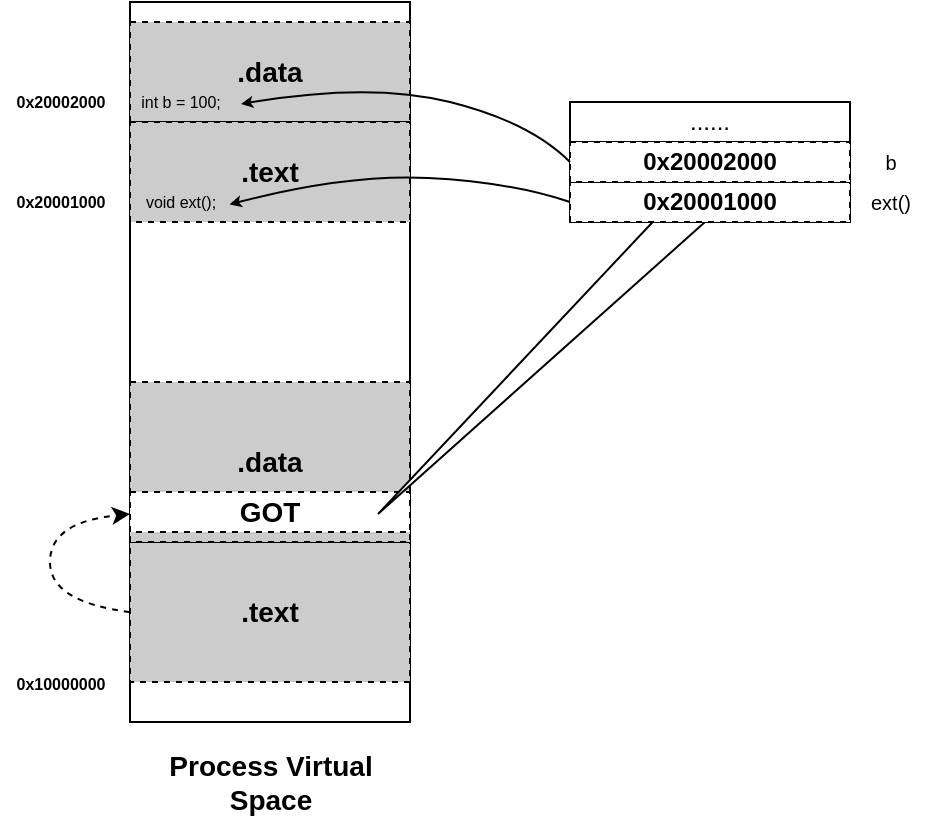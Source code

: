 <mxfile version="14.5.1" type="device"><diagram id="-l8LTzM8-EYCReT8Znl-" name="第 1 页"><mxGraphModel dx="622" dy="503" grid="1" gridSize="10" guides="1" tooltips="1" connect="1" arrows="1" fold="1" page="1" pageScale="1" pageWidth="827" pageHeight="1169" math="0" shadow="0"><root><mxCell id="0"/><mxCell id="1" parent="0"/><mxCell id="dzJN5QDpe8_w99gav0S3-59" value="" style="rounded=0;whiteSpace=wrap;html=1;shadow=0;sketch=0;fillColor=#FFFFFF;" vertex="1" parent="1"><mxGeometry x="280" y="160" width="140" height="360" as="geometry"/></mxCell><mxCell id="dzJN5QDpe8_w99gav0S3-60" value="&lt;b&gt;&lt;font style=&quot;font-size: 14px&quot;&gt;.data&lt;/font&gt;&lt;/b&gt;" style="rounded=0;whiteSpace=wrap;html=1;shadow=0;sketch=0;dashed=1;fillColor=#CCCCCC;" vertex="1" parent="1"><mxGeometry x="280" y="170" width="140" height="50" as="geometry"/></mxCell><mxCell id="dzJN5QDpe8_w99gav0S3-61" value="&lt;font style=&quot;font-size: 14px&quot;&gt;&lt;b&gt;.text&lt;/b&gt;&lt;/font&gt;" style="rounded=0;whiteSpace=wrap;html=1;shadow=0;sketch=0;dashed=1;fillColor=#CCCCCC;" vertex="1" parent="1"><mxGeometry x="280" y="220" width="140" height="50" as="geometry"/></mxCell><mxCell id="dzJN5QDpe8_w99gav0S3-62" value="&lt;font style=&quot;font-size: 14px&quot;&gt;&lt;b&gt;.text&lt;/b&gt;&lt;/font&gt;" style="rounded=0;whiteSpace=wrap;html=1;shadow=0;sketch=0;dashed=1;fillColor=#CCCCCC;" vertex="1" parent="1"><mxGeometry x="280" y="430" width="140" height="70" as="geometry"/></mxCell><mxCell id="dzJN5QDpe8_w99gav0S3-63" value="&lt;b&gt;&lt;font style=&quot;font-size: 14px&quot;&gt;.data&lt;/font&gt;&lt;/b&gt;" style="rounded=0;whiteSpace=wrap;html=1;shadow=0;sketch=0;dashed=1;fillColor=#CCCCCC;" vertex="1" parent="1"><mxGeometry x="280" y="350" width="140" height="80" as="geometry"/></mxCell><mxCell id="dzJN5QDpe8_w99gav0S3-64" value="&lt;font style=&quot;font-size: 14px&quot;&gt;&lt;b&gt;GOT&lt;/b&gt;&lt;/font&gt;" style="rounded=0;whiteSpace=wrap;html=1;shadow=0;sketch=0;fillColor=#FFFFFF;dashed=1;" vertex="1" parent="1"><mxGeometry x="280" y="405" width="140" height="20" as="geometry"/></mxCell><mxCell id="dzJN5QDpe8_w99gav0S3-65" value="&lt;b style=&quot;font-size: 14px&quot;&gt;Process Virtual&lt;br&gt;Space&lt;/b&gt;" style="text;html=1;align=center;verticalAlign=middle;resizable=0;points=[];autosize=1;" vertex="1" parent="1"><mxGeometry x="290" y="535" width="120" height="30" as="geometry"/></mxCell><mxCell id="dzJN5QDpe8_w99gav0S3-66" value="&lt;b&gt;&lt;font style=&quot;font-size: 8px&quot;&gt;0x10000000&lt;/font&gt;&lt;/b&gt;" style="text;html=1;align=center;verticalAlign=middle;resizable=0;points=[];autosize=1;" vertex="1" parent="1"><mxGeometry x="215" y="490" width="60" height="20" as="geometry"/></mxCell><mxCell id="dzJN5QDpe8_w99gav0S3-67" value="" style="curved=1;endArrow=classic;html=1;exitX=0;exitY=0.5;exitDx=0;exitDy=0;dashed=1;" edge="1" parent="1" source="dzJN5QDpe8_w99gav0S3-62"><mxGeometry width="50" height="50" relative="1" as="geometry"><mxPoint x="230" y="466" as="sourcePoint"/><mxPoint x="280" y="416" as="targetPoint"/><Array as="points"><mxPoint x="240" y="460"/><mxPoint x="240" y="420"/></Array></mxGeometry></mxCell><mxCell id="dzJN5QDpe8_w99gav0S3-72" value="" style="verticalLabelPosition=bottom;verticalAlign=top;html=1;shape=mxgraph.basic.obtuse_triangle;dx=0.84;shadow=0;comic=0;sketch=0;fillColor=#FFFFFF;rotation=-180;flipH=1;" vertex="1" parent="1"><mxGeometry x="404" y="270" width="163.5" height="146" as="geometry"/></mxCell><mxCell id="dzJN5QDpe8_w99gav0S3-70" value="" style="rounded=0;whiteSpace=wrap;html=1;shadow=0;sketch=0;fillColor=#FFFFFF;" vertex="1" parent="1"><mxGeometry x="500" y="210" width="140" height="60" as="geometry"/></mxCell><mxCell id="dzJN5QDpe8_w99gav0S3-74" value="&lt;b&gt;0x20001000&lt;/b&gt;" style="rounded=0;whiteSpace=wrap;html=1;shadow=0;comic=0;sketch=0;fillColor=#FFFFFF;dashed=1;" vertex="1" parent="1"><mxGeometry x="500" y="250" width="140" height="20" as="geometry"/></mxCell><mxCell id="dzJN5QDpe8_w99gav0S3-76" value="......" style="rounded=0;whiteSpace=wrap;html=1;shadow=0;comic=0;sketch=0;fillColor=#FFFFFF;" vertex="1" parent="1"><mxGeometry x="500" y="210" width="140" height="20" as="geometry"/></mxCell><mxCell id="dzJN5QDpe8_w99gav0S3-75" value="&lt;b&gt;0x20002000&lt;/b&gt;" style="rounded=0;whiteSpace=wrap;html=1;shadow=0;comic=0;sketch=0;fillColor=#FFFFFF;dashed=1;" vertex="1" parent="1"><mxGeometry x="500" y="230" width="140" height="20" as="geometry"/></mxCell><mxCell id="dzJN5QDpe8_w99gav0S3-77" value="&lt;font style=&quot;font-size: 10px&quot;&gt;b&lt;/font&gt;" style="text;html=1;align=center;verticalAlign=middle;resizable=0;points=[];autosize=1;" vertex="1" parent="1"><mxGeometry x="650" y="230" width="20" height="20" as="geometry"/></mxCell><mxCell id="dzJN5QDpe8_w99gav0S3-78" value="&lt;font style=&quot;font-size: 10px&quot;&gt;ext()&lt;/font&gt;" style="text;html=1;align=center;verticalAlign=middle;resizable=0;points=[];autosize=1;" vertex="1" parent="1"><mxGeometry x="640" y="250" width="40" height="20" as="geometry"/></mxCell><mxCell id="dzJN5QDpe8_w99gav0S3-79" value="&lt;font style=&quot;font-size: 8px;&quot;&gt;void ext();&lt;/font&gt;" style="text;html=1;align=center;verticalAlign=middle;resizable=0;points=[];autosize=1;fontSize=8;" vertex="1" parent="1"><mxGeometry x="280" y="250" width="50" height="20" as="geometry"/></mxCell><mxCell id="dzJN5QDpe8_w99gav0S3-80" value="&lt;font style=&quot;font-size: 8px&quot;&gt;int b = 100;&lt;/font&gt;" style="text;html=1;align=center;verticalAlign=middle;resizable=0;points=[];autosize=1;fontSize=8;" vertex="1" parent="1"><mxGeometry x="275" y="200" width="60" height="20" as="geometry"/></mxCell><mxCell id="dzJN5QDpe8_w99gav0S3-81" value="&lt;font style=&quot;font-size: 8px&quot;&gt;&lt;b&gt;0x20001000&lt;/b&gt;&lt;/font&gt;" style="text;html=1;align=center;verticalAlign=middle;resizable=0;points=[];autosize=1;fontSize=8;" vertex="1" parent="1"><mxGeometry x="215" y="250" width="60" height="20" as="geometry"/></mxCell><mxCell id="dzJN5QDpe8_w99gav0S3-82" value="&lt;font style=&quot;font-size: 8px&quot;&gt;&lt;b&gt;0x20002000&lt;/b&gt;&lt;/font&gt;" style="text;html=1;align=center;verticalAlign=middle;resizable=0;points=[];autosize=1;fontSize=8;" vertex="1" parent="1"><mxGeometry x="215" y="200" width="60" height="20" as="geometry"/></mxCell><mxCell id="dzJN5QDpe8_w99gav0S3-83" value="" style="curved=1;endArrow=classic;html=1;fontSize=8;exitX=0;exitY=0.5;exitDx=0;exitDy=0;entryX=1.009;entryY=0.548;entryDx=0;entryDy=0;entryPerimeter=0;endSize=3;" edge="1" parent="1" source="dzJN5QDpe8_w99gav0S3-75" target="dzJN5QDpe8_w99gav0S3-80"><mxGeometry width="50" height="50" relative="1" as="geometry"><mxPoint x="440" y="245" as="sourcePoint"/><mxPoint x="490" y="195" as="targetPoint"/><Array as="points"><mxPoint x="480" y="220"/><mxPoint x="400" y="200"/></Array></mxGeometry></mxCell><mxCell id="dzJN5QDpe8_w99gav0S3-84" value="" style="curved=1;endArrow=classic;html=1;fontSize=8;exitX=0;exitY=0.5;exitDx=0;exitDy=0;entryX=0.996;entryY=0.56;entryDx=0;entryDy=0;entryPerimeter=0;endSize=3;" edge="1" parent="1" source="dzJN5QDpe8_w99gav0S3-74" target="dzJN5QDpe8_w99gav0S3-79"><mxGeometry width="50" height="50" relative="1" as="geometry"><mxPoint x="514.46" y="290" as="sourcePoint"/><mxPoint x="350.0" y="260.96" as="targetPoint"/><Array as="points"><mxPoint x="470" y="250"/><mxPoint x="388" y="246"/></Array></mxGeometry></mxCell></root></mxGraphModel></diagram></mxfile>